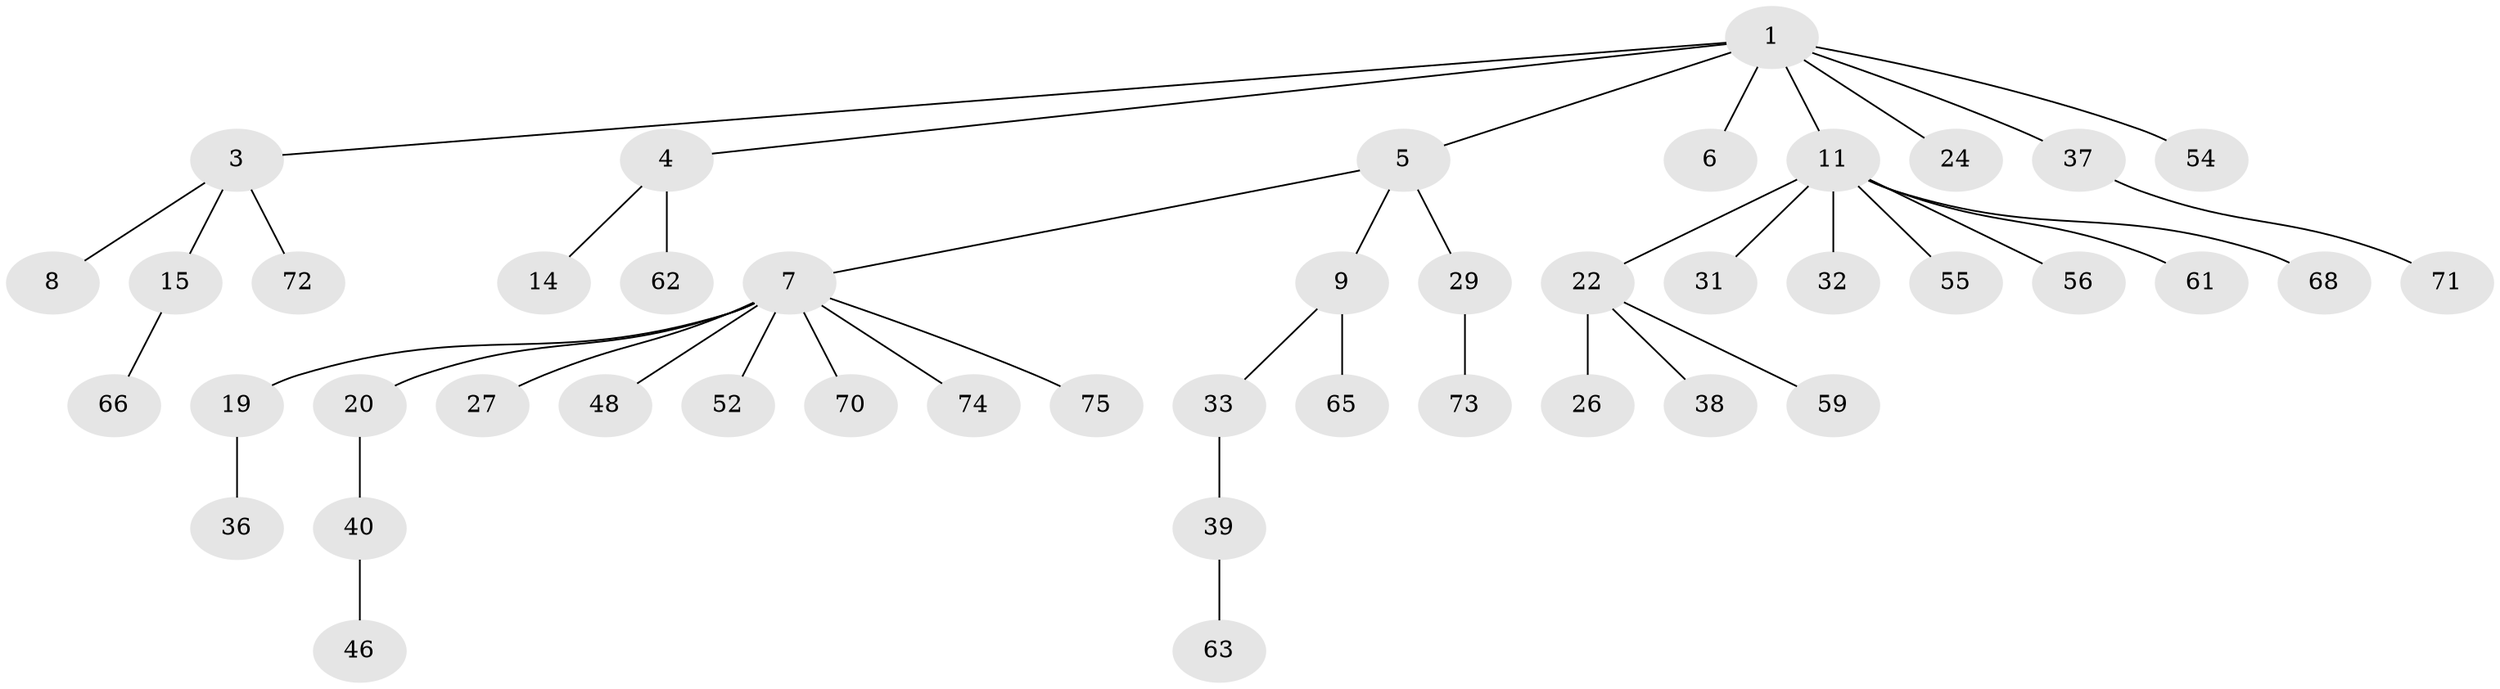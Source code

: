// original degree distribution, {4: 0.05263157894736842, 6: 0.02631578947368421, 3: 0.13157894736842105, 5: 0.039473684210526314, 1: 0.4868421052631579, 2: 0.2631578947368421}
// Generated by graph-tools (version 1.1) at 2025/19/03/04/25 18:19:03]
// undirected, 45 vertices, 44 edges
graph export_dot {
graph [start="1"]
  node [color=gray90,style=filled];
  1 [super="+2"];
  3 [super="+34"];
  4;
  5 [super="+12"];
  6;
  7 [super="+13+10"];
  8;
  9;
  11 [super="+30+18"];
  14 [super="+21"];
  15 [super="+28"];
  19;
  20 [super="+41"];
  22 [super="+42+25"];
  24 [super="+49"];
  26;
  27 [super="+60"];
  29;
  31 [super="+64"];
  32;
  33;
  36;
  37 [super="+43"];
  38;
  39;
  40;
  46;
  48 [super="+69+50"];
  52 [super="+53"];
  54;
  55;
  56;
  59;
  61;
  62;
  63;
  65 [super="+76"];
  66;
  68;
  70;
  71;
  72;
  73;
  74;
  75;
  1 -- 4;
  1 -- 11;
  1 -- 37;
  1 -- 3;
  1 -- 5;
  1 -- 6;
  1 -- 54;
  1 -- 24;
  3 -- 8;
  3 -- 15;
  3 -- 72;
  4 -- 14;
  4 -- 62;
  5 -- 7;
  5 -- 9;
  5 -- 29;
  7 -- 27;
  7 -- 48;
  7 -- 19;
  7 -- 52;
  7 -- 70;
  7 -- 74;
  7 -- 75;
  7 -- 20;
  9 -- 33;
  9 -- 65;
  11 -- 22;
  11 -- 31;
  11 -- 56;
  11 -- 32;
  11 -- 68;
  11 -- 55;
  11 -- 61;
  15 -- 66;
  19 -- 36;
  20 -- 40;
  22 -- 59;
  22 -- 38;
  22 -- 26;
  29 -- 73;
  33 -- 39;
  37 -- 71;
  39 -- 63;
  40 -- 46;
}
